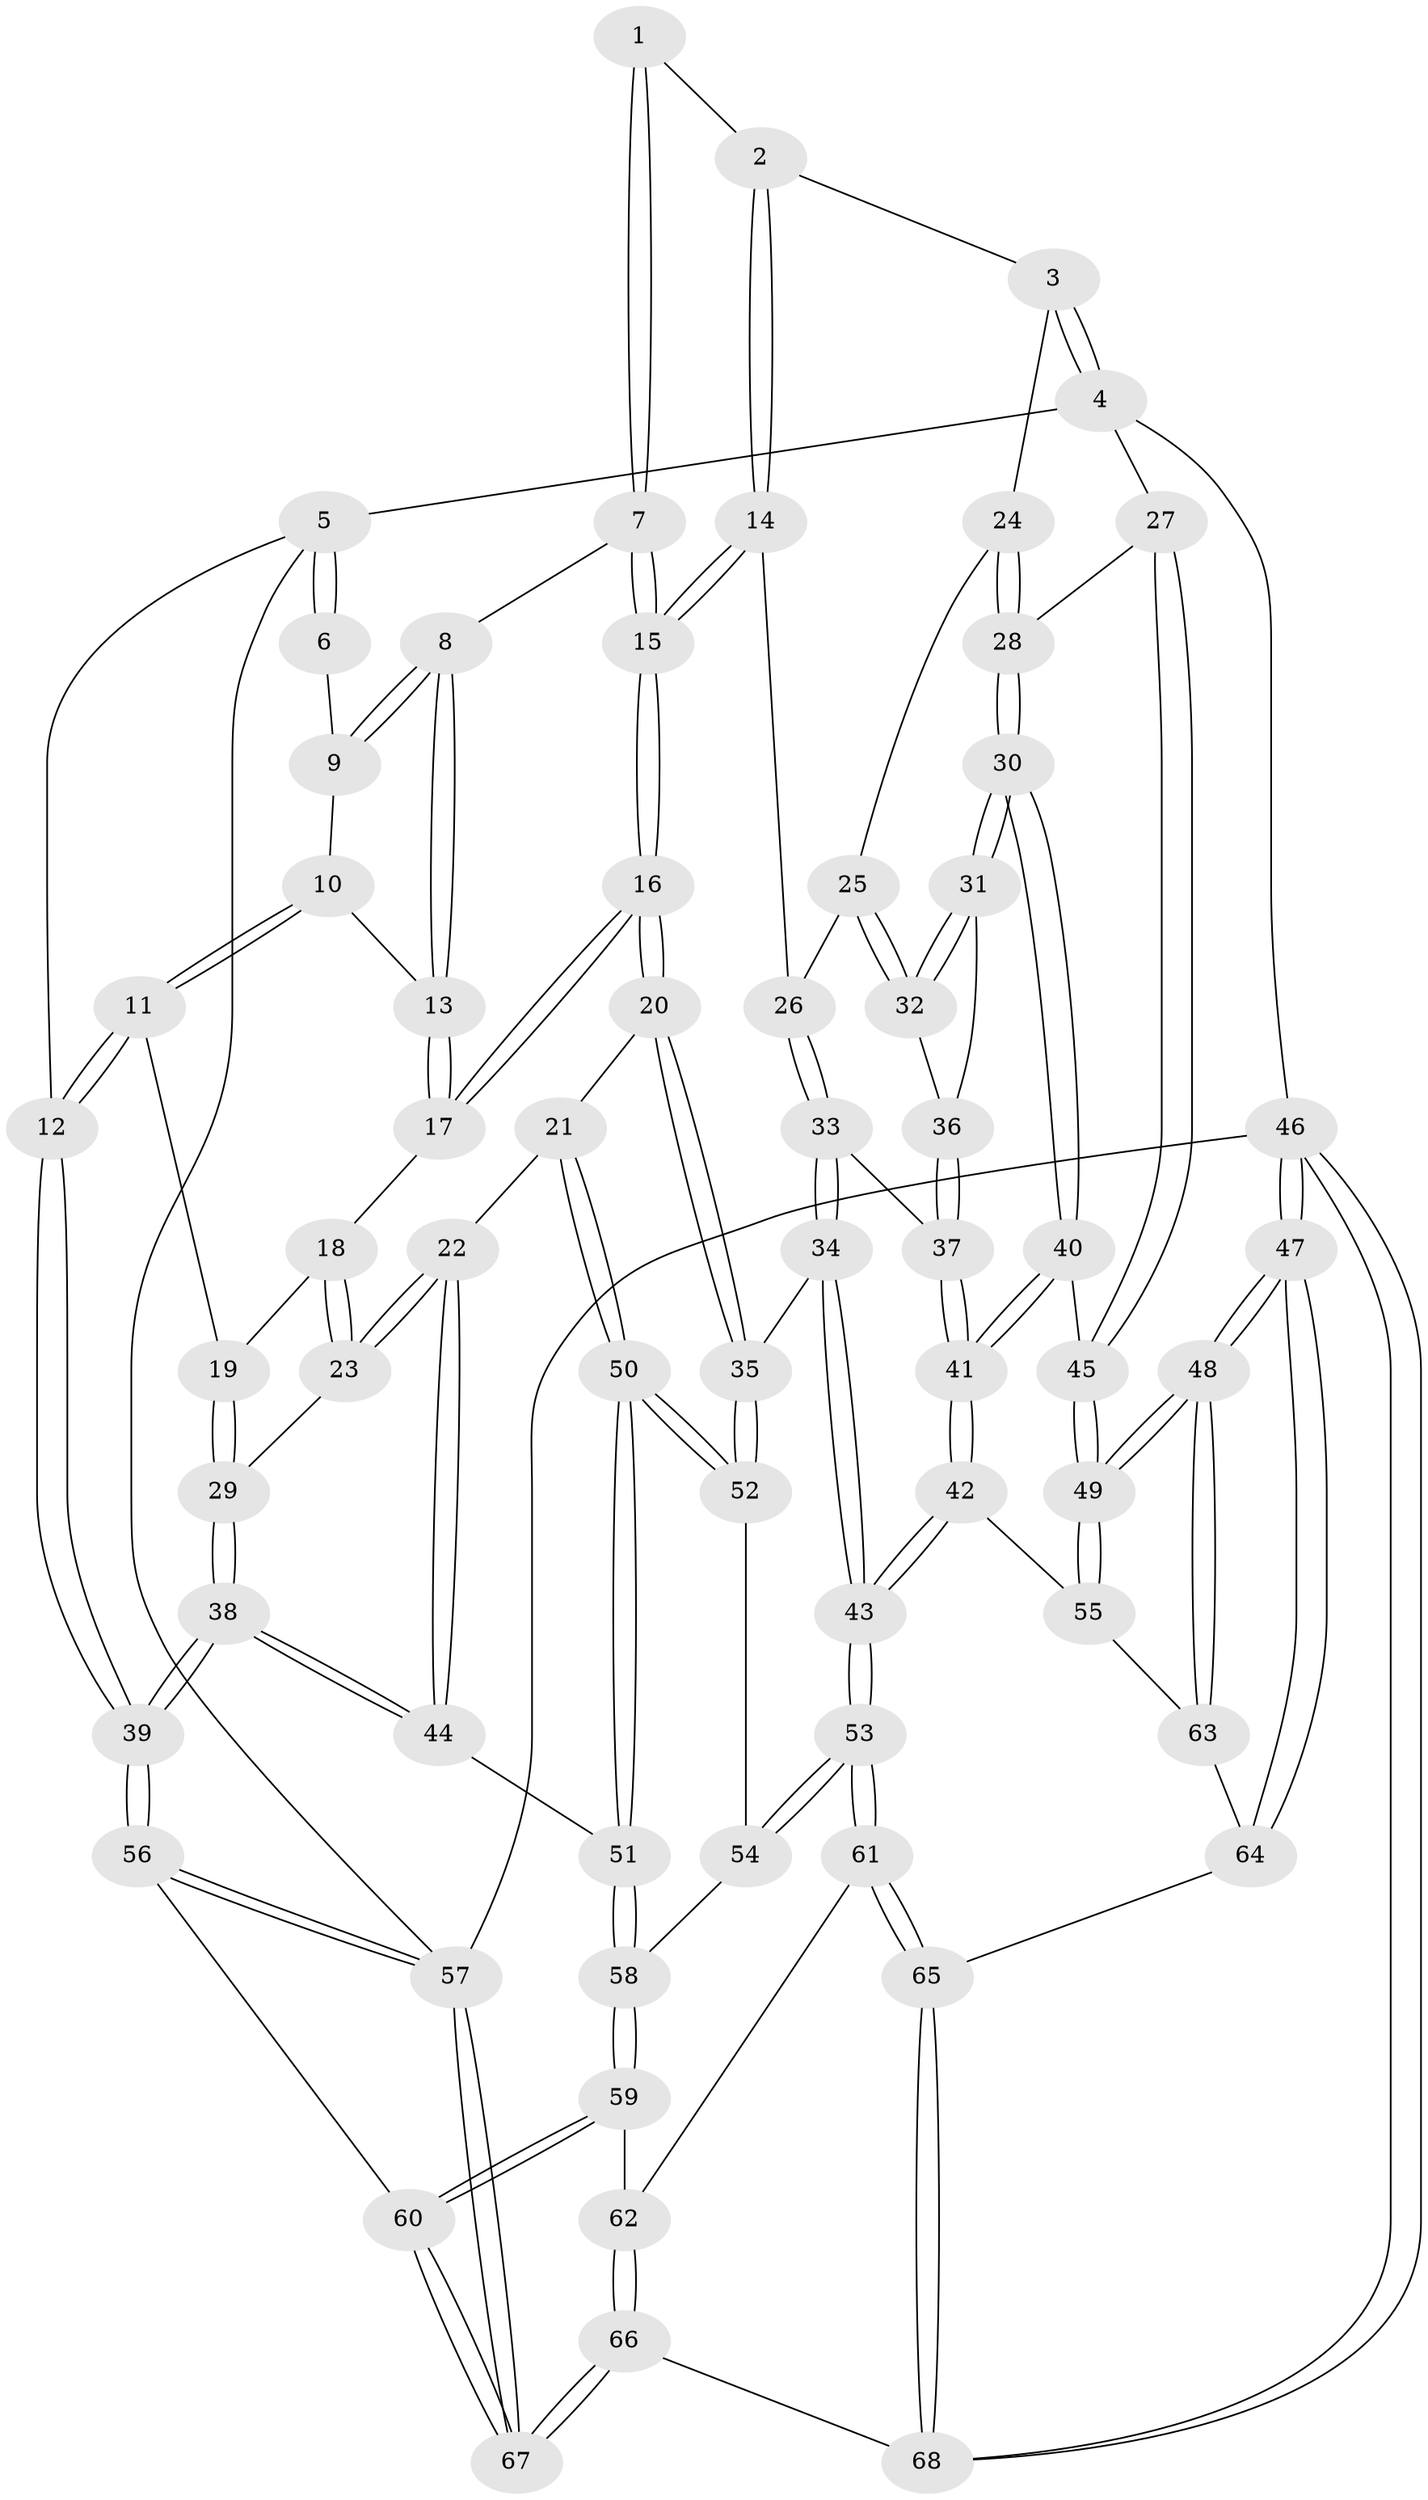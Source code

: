 // Generated by graph-tools (version 1.1) at 2025/27/03/09/25 03:27:07]
// undirected, 68 vertices, 167 edges
graph export_dot {
graph [start="1"]
  node [color=gray90,style=filled];
  1 [pos="+0.4097383273992732+0"];
  2 [pos="+0.7605462905274637+0"];
  3 [pos="+1+0"];
  4 [pos="+1+0"];
  5 [pos="+0+0"];
  6 [pos="+0.10451949085878864+0"];
  7 [pos="+0.38716506238153614+0.05108308637182112"];
  8 [pos="+0.28321529091644737+0.06472643540738098"];
  9 [pos="+0.16646227349904968+0"];
  10 [pos="+0.16188632767059064+0.0207639985860416"];
  11 [pos="+0.014314331531468485+0.18719934261610793"];
  12 [pos="+0+0.18497748998279062"];
  13 [pos="+0.21081147746766307+0.1366409658831283"];
  14 [pos="+0.5736231890009471+0.16740212990760925"];
  15 [pos="+0.4482139623980345+0.21393479245609592"];
  16 [pos="+0.437928207461044+0.23079174634844593"];
  17 [pos="+0.20873737450115898+0.15563263046666123"];
  18 [pos="+0.1952978620003705+0.1661908717839849"];
  19 [pos="+0.048080439967077906+0.19600625798317423"];
  20 [pos="+0.41356321425523895+0.3415299515686792"];
  21 [pos="+0.36388948092617013+0.3529111668403422"];
  22 [pos="+0.2469890717048254+0.3386289056948552"];
  23 [pos="+0.2273058932454462+0.33281829808633995"];
  24 [pos="+0.8061964238132117+0.20957038797880587"];
  25 [pos="+0.7517272568627458+0.2281863389913874"];
  26 [pos="+0.6712448537280596+0.22529929307358643"];
  27 [pos="+1+0.16599351090249312"];
  28 [pos="+0.849762654667073+0.2767406026489982"];
  29 [pos="+0.17267640276185575+0.33828702315634457"];
  30 [pos="+0.8920437217076024+0.39050791798362905"];
  31 [pos="+0.8162536194250388+0.3668264706481975"];
  32 [pos="+0.7495881297308079+0.3143363771942995"];
  33 [pos="+0.6565818669448097+0.35992092975375206"];
  34 [pos="+0.5315659518565348+0.44677702935372465"];
  35 [pos="+0.4272067723246405+0.36216487180667334"];
  36 [pos="+0.7299306184804301+0.36397028906189605"];
  37 [pos="+0.7159378900486162+0.37747415211414437"];
  38 [pos="+0+0.6075923987877644"];
  39 [pos="+0+0.6056415099263669"];
  40 [pos="+0.9340709209916156+0.45205320557468237"];
  41 [pos="+0.7948740424248588+0.5598783914236604"];
  42 [pos="+0.7004205954527709+0.6840949767115097"];
  43 [pos="+0.6570958224566531+0.701943657692608"];
  44 [pos="+0.10737278120278697+0.6622159684996395"];
  45 [pos="+1+0.4341684293727323"];
  46 [pos="+1+1"];
  47 [pos="+1+1"];
  48 [pos="+1+0.872667632956685"];
  49 [pos="+1+0.7751018430785502"];
  50 [pos="+0.1298306531847347+0.6479140579293191"];
  51 [pos="+0.10765683924690095+0.6623196304968715"];
  52 [pos="+0.347591042914636+0.5749876693647815"];
  53 [pos="+0.642191871016835+0.7224727854472206"];
  54 [pos="+0.5239853924096353+0.6852624645142747"];
  55 [pos="+0.9118754975432873+0.7545532462563653"];
  56 [pos="+0+0.7750483364561253"];
  57 [pos="+0+1"];
  58 [pos="+0.13854517676442488+0.6988558089512321"];
  59 [pos="+0.1993464569388543+0.8079779320678228"];
  60 [pos="+0.17184646018259125+0.9904419220357201"];
  61 [pos="+0.6400860834753734+0.729747927580039"];
  62 [pos="+0.419586431143775+0.8586573590970918"];
  63 [pos="+0.9093218454858121+0.9189928344091248"];
  64 [pos="+0.8932540896063906+0.938673680075347"];
  65 [pos="+0.7013891921825567+0.9896247432208285"];
  66 [pos="+0.36823704137899843+1"];
  67 [pos="+0.17660020152851463+1"];
  68 [pos="+0.6883527589151031+1"];
  1 -- 2;
  1 -- 7;
  1 -- 7;
  2 -- 3;
  2 -- 14;
  2 -- 14;
  3 -- 4;
  3 -- 4;
  3 -- 24;
  4 -- 5;
  4 -- 27;
  4 -- 46;
  5 -- 6;
  5 -- 6;
  5 -- 12;
  5 -- 57;
  6 -- 9;
  7 -- 8;
  7 -- 15;
  7 -- 15;
  8 -- 9;
  8 -- 9;
  8 -- 13;
  8 -- 13;
  9 -- 10;
  10 -- 11;
  10 -- 11;
  10 -- 13;
  11 -- 12;
  11 -- 12;
  11 -- 19;
  12 -- 39;
  12 -- 39;
  13 -- 17;
  13 -- 17;
  14 -- 15;
  14 -- 15;
  14 -- 26;
  15 -- 16;
  15 -- 16;
  16 -- 17;
  16 -- 17;
  16 -- 20;
  16 -- 20;
  17 -- 18;
  18 -- 19;
  18 -- 23;
  18 -- 23;
  19 -- 29;
  19 -- 29;
  20 -- 21;
  20 -- 35;
  20 -- 35;
  21 -- 22;
  21 -- 50;
  21 -- 50;
  22 -- 23;
  22 -- 23;
  22 -- 44;
  22 -- 44;
  23 -- 29;
  24 -- 25;
  24 -- 28;
  24 -- 28;
  25 -- 26;
  25 -- 32;
  25 -- 32;
  26 -- 33;
  26 -- 33;
  27 -- 28;
  27 -- 45;
  27 -- 45;
  28 -- 30;
  28 -- 30;
  29 -- 38;
  29 -- 38;
  30 -- 31;
  30 -- 31;
  30 -- 40;
  30 -- 40;
  31 -- 32;
  31 -- 32;
  31 -- 36;
  32 -- 36;
  33 -- 34;
  33 -- 34;
  33 -- 37;
  34 -- 35;
  34 -- 43;
  34 -- 43;
  35 -- 52;
  35 -- 52;
  36 -- 37;
  36 -- 37;
  37 -- 41;
  37 -- 41;
  38 -- 39;
  38 -- 39;
  38 -- 44;
  38 -- 44;
  39 -- 56;
  39 -- 56;
  40 -- 41;
  40 -- 41;
  40 -- 45;
  41 -- 42;
  41 -- 42;
  42 -- 43;
  42 -- 43;
  42 -- 55;
  43 -- 53;
  43 -- 53;
  44 -- 51;
  45 -- 49;
  45 -- 49;
  46 -- 47;
  46 -- 47;
  46 -- 68;
  46 -- 68;
  46 -- 57;
  47 -- 48;
  47 -- 48;
  47 -- 64;
  47 -- 64;
  48 -- 49;
  48 -- 49;
  48 -- 63;
  48 -- 63;
  49 -- 55;
  49 -- 55;
  50 -- 51;
  50 -- 51;
  50 -- 52;
  50 -- 52;
  51 -- 58;
  51 -- 58;
  52 -- 54;
  53 -- 54;
  53 -- 54;
  53 -- 61;
  53 -- 61;
  54 -- 58;
  55 -- 63;
  56 -- 57;
  56 -- 57;
  56 -- 60;
  57 -- 67;
  57 -- 67;
  58 -- 59;
  58 -- 59;
  59 -- 60;
  59 -- 60;
  59 -- 62;
  60 -- 67;
  60 -- 67;
  61 -- 62;
  61 -- 65;
  61 -- 65;
  62 -- 66;
  62 -- 66;
  63 -- 64;
  64 -- 65;
  65 -- 68;
  65 -- 68;
  66 -- 67;
  66 -- 67;
  66 -- 68;
}
